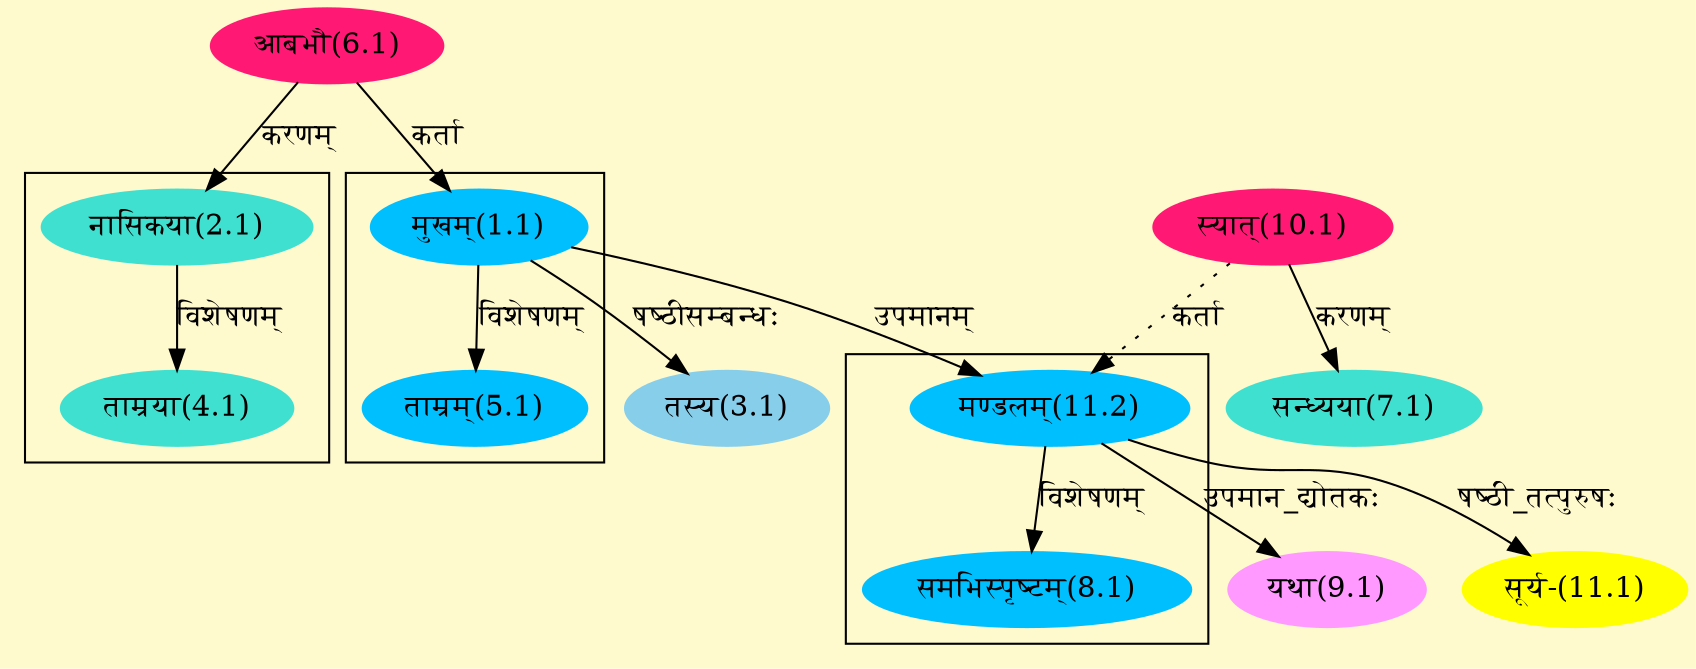 digraph G{
rankdir=BT;
 compound=true;
 bgcolor="lemonchiffon1";

subgraph cluster_1{
Node4_1 [style=filled, color="#40E0D0" label = "ताम्रया(4.1)"]
Node2_1 [style=filled, color="#40E0D0" label = "नासिकया(2.1)"]

}

subgraph cluster_2{
Node5_1 [style=filled, color="#00BFFF" label = "ताम्रम्(5.1)"]
Node1_1 [style=filled, color="#00BFFF" label = "मुखम्(1.1)"]

}

subgraph cluster_3{
Node8_1 [style=filled, color="#00BFFF" label = "समभिस्पृष्टम्(8.1)"]
Node11_2 [style=filled, color="#00BFFF" label = "मण्डलम्(11.2)"]

}
Node1_1 [style=filled, color="#00BFFF" label = "मुखम्(1.1)"]
Node6_1 [style=filled, color="#FF1975" label = "आबभौ(6.1)"]
Node2_1 [style=filled, color="#40E0D0" label = "नासिकया(2.1)"]
Node3_1 [style=filled, color="#87CEEB" label = "तस्य(3.1)"]
Node [style=filled, color="" label = "()"]
Node7_1 [style=filled, color="#40E0D0" label = "सन्ध्यया(7.1)"]
Node10_1 [style=filled, color="#FF1975" label = "स्यात्(10.1)"]
Node9_1 [style=filled, color="#FF99FF" label = "यथा(9.1)"]
Node11_2 [style=filled, color="#00BFFF" label = "मण्डलम्(11.2)"]
Node11_1 [style=filled, color="#FFFF00" label = "सूर्य-(11.1)"]
/* Start of Relations section */

Node1_1 -> Node6_1 [  label="कर्ता"  dir="back" ]
Node2_1 -> Node6_1 [  label="करणम्"  dir="back" ]
Node3_1 -> Node1_1 [  label="षष्ठीसम्बन्धः"  dir="back" ]
Node4_1 -> Node2_1 [  label="विशेषणम्"  dir="back" ]
Node5_1 -> Node1_1 [  label="विशेषणम्"  dir="back" ]
Node7_1 -> Node10_1 [  label="करणम्"  dir="back" ]
Node8_1 -> Node11_2 [  label="विशेषणम्"  dir="back" ]
Node9_1 -> Node11_2 [  label="उपमान_द्योतकः"  dir="back" ]
Node11_1 -> Node11_2 [  label="षष्ठी_तत्पुरुषः"  dir="back" ]
Node11_2 -> Node1_1 [  label="उपमानम्"  dir="back" ]
Node11_2 -> Node10_1 [ style=dotted label="कर्ता"  dir="back" ]
}
